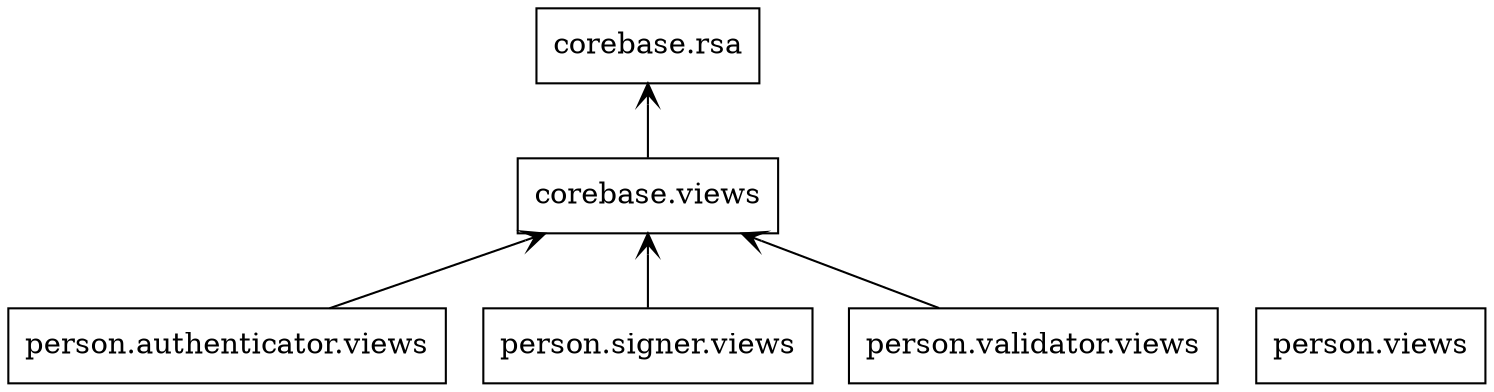 digraph "packages" {
charset="utf-8"
rankdir=BT
"0" [label="corebase.rsa", shape="box"];
"1" [label="corebase.views", shape="box"];
"2" [label="person.authenticator.views", shape="box"];
"3" [label="person.signer.views", shape="box"];
"4" [label="person.validator.views", shape="box"];
"5" [label="person.views", shape="box"];
"1" -> "0" [arrowhead="open", arrowtail="none"];
"2" -> "1" [arrowhead="open", arrowtail="none"];
"3" -> "1" [arrowhead="open", arrowtail="none"];
"4" -> "1" [arrowhead="open", arrowtail="none"];
}
